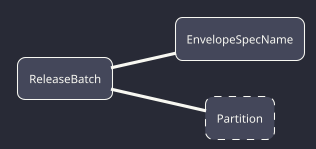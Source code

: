 ﻿@startuml
!theme metal
skinparam BackgroundColor #282a36
'skinparam LineType ortho
skinparam Arrow {
  Color #f8f8f2
  FontColor #f8f8f2
}
skinparam Class {
  BackgroundColor #44475a
  BorderColor #f8f8f2
  FontColor #f8f8f2
}
hide circle
hide members
left to right direction


class ReleaseBatch
class EnvelopeSpecName
'class EnvironmentTag #line.dashed
class Partition #line.dashed

ReleaseBatch -- EnvelopeSpecName
'ReleaseBatch -- EnvironmentTag
ReleaseBatch -- Partition

@enduml
